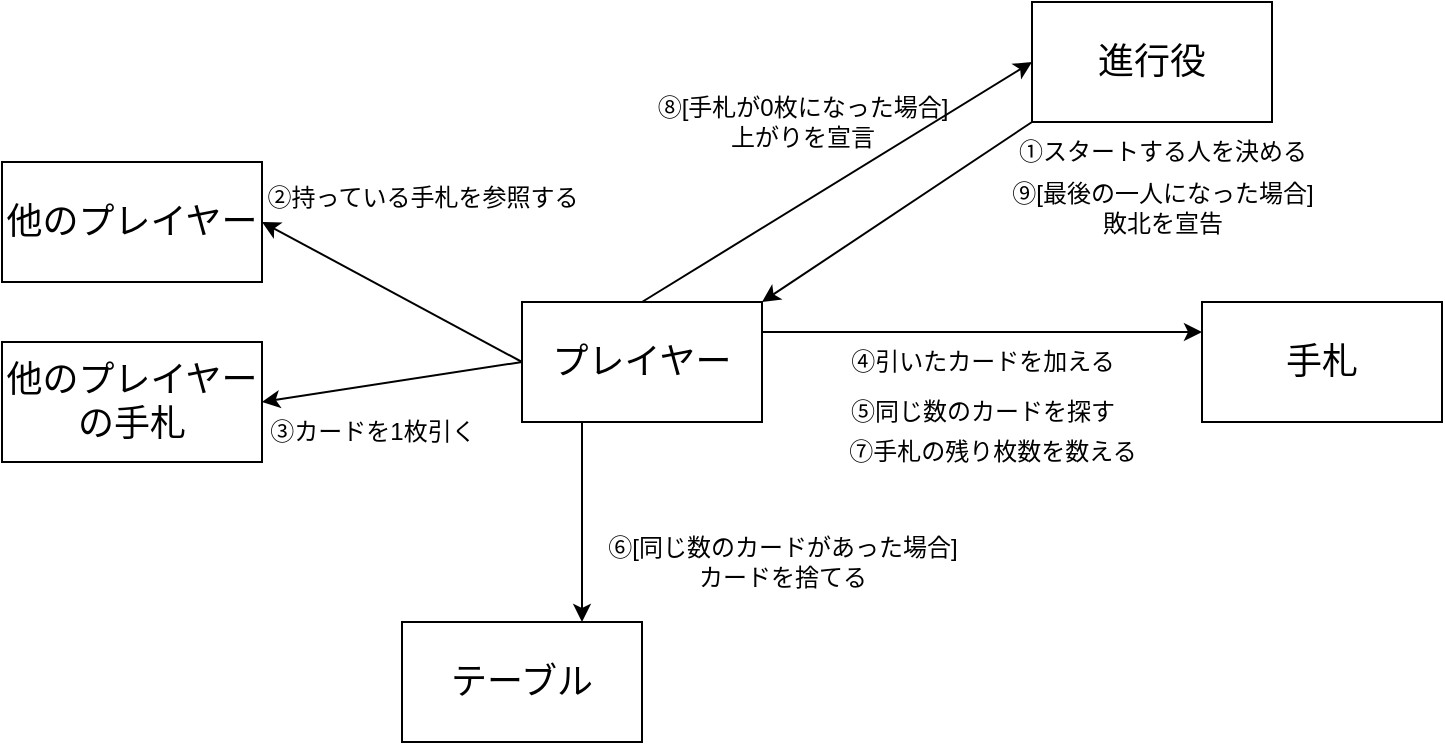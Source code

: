 <mxfile version="24.6.4" type="device" pages="2">
  <diagram name="ページ1" id="aIwpFEQqGn_vJWtlsd2o">
    <mxGraphModel dx="880" dy="468" grid="1" gridSize="10" guides="1" tooltips="1" connect="1" arrows="1" fold="1" page="1" pageScale="1" pageWidth="827" pageHeight="1169" math="0" shadow="0">
      <root>
        <mxCell id="0" />
        <mxCell id="1" parent="0" />
        <mxCell id="u9-nPKMHvhA5Z-NuaYr9-5" style="edgeStyle=orthogonalEdgeStyle;rounded=0;orthogonalLoop=1;jettySize=auto;html=1;exitX=1;exitY=0.25;exitDx=0;exitDy=0;entryX=0;entryY=0.25;entryDx=0;entryDy=0;" edge="1" parent="1" source="eZeUPHw5i1cNKLpDfQq0-1" target="eZeUPHw5i1cNKLpDfQq0-5">
          <mxGeometry relative="1" as="geometry" />
        </mxCell>
        <mxCell id="u9-nPKMHvhA5Z-NuaYr9-28" style="rounded=0;orthogonalLoop=1;jettySize=auto;html=1;exitX=0;exitY=0.5;exitDx=0;exitDy=0;entryX=1;entryY=0.5;entryDx=0;entryDy=0;" edge="1" parent="1" source="eZeUPHw5i1cNKLpDfQq0-1" target="u9-nPKMHvhA5Z-NuaYr9-27">
          <mxGeometry relative="1" as="geometry" />
        </mxCell>
        <mxCell id="XkOa2pSB_m3dujSVZVAh-1" style="rounded=0;orthogonalLoop=1;jettySize=auto;html=1;exitX=0.5;exitY=0;exitDx=0;exitDy=0;entryX=0;entryY=0.5;entryDx=0;entryDy=0;" edge="1" parent="1" source="eZeUPHw5i1cNKLpDfQq0-1" target="eZeUPHw5i1cNKLpDfQq0-3">
          <mxGeometry relative="1" as="geometry" />
        </mxCell>
        <mxCell id="eZeUPHw5i1cNKLpDfQq0-1" value="&lt;font style=&quot;font-size: 18px;&quot;&gt;プレイヤー&lt;/font&gt;" style="rounded=0;whiteSpace=wrap;html=1;" parent="1" vertex="1">
          <mxGeometry x="310" y="170" width="120" height="60" as="geometry" />
        </mxCell>
        <mxCell id="eZeUPHw5i1cNKLpDfQq0-2" value="&lt;font style=&quot;font-size: 18px;&quot;&gt;テーブル&lt;/font&gt;" style="rounded=0;whiteSpace=wrap;html=1;" parent="1" vertex="1">
          <mxGeometry x="250" y="330" width="120" height="60" as="geometry" />
        </mxCell>
        <mxCell id="eZeUPHw5i1cNKLpDfQq0-3" value="&lt;font style=&quot;font-size: 18px;&quot;&gt;進行役&lt;/font&gt;" style="rounded=0;whiteSpace=wrap;html=1;" parent="1" vertex="1">
          <mxGeometry x="565" y="20" width="120" height="60" as="geometry" />
        </mxCell>
        <mxCell id="eZeUPHw5i1cNKLpDfQq0-5" value="&lt;font style=&quot;font-size: 18px;&quot;&gt;手札&lt;/font&gt;" style="rounded=0;whiteSpace=wrap;html=1;" parent="1" vertex="1">
          <mxGeometry x="650" y="170" width="120" height="60" as="geometry" />
        </mxCell>
        <mxCell id="u9-nPKMHvhA5Z-NuaYr9-3" value="" style="endArrow=classic;html=1;rounded=0;exitX=0;exitY=1;exitDx=0;exitDy=0;entryX=1;entryY=0;entryDx=0;entryDy=0;" edge="1" parent="1" source="eZeUPHw5i1cNKLpDfQq0-3" target="eZeUPHw5i1cNKLpDfQq0-1">
          <mxGeometry width="50" height="50" relative="1" as="geometry">
            <mxPoint x="390" y="270" as="sourcePoint" />
            <mxPoint x="440" y="220" as="targetPoint" />
          </mxGeometry>
        </mxCell>
        <mxCell id="u9-nPKMHvhA5Z-NuaYr9-6" value="④引いたカードを加える" style="text;html=1;align=center;verticalAlign=middle;resizable=0;points=[];autosize=1;strokeColor=none;fillColor=none;" vertex="1" parent="1">
          <mxGeometry x="460" y="185" width="160" height="30" as="geometry" />
        </mxCell>
        <mxCell id="u9-nPKMHvhA5Z-NuaYr9-8" value="⑤同じ数のカードを探す" style="text;html=1;align=center;verticalAlign=middle;resizable=0;points=[];autosize=1;strokeColor=none;fillColor=none;" vertex="1" parent="1">
          <mxGeometry x="460" y="210" width="160" height="30" as="geometry" />
        </mxCell>
        <mxCell id="u9-nPKMHvhA5Z-NuaYr9-10" value="" style="endArrow=classic;html=1;rounded=0;entryX=0.75;entryY=0;entryDx=0;entryDy=0;exitX=0.25;exitY=1;exitDx=0;exitDy=0;" edge="1" parent="1" source="eZeUPHw5i1cNKLpDfQq0-1" target="eZeUPHw5i1cNKLpDfQq0-2">
          <mxGeometry width="50" height="50" relative="1" as="geometry">
            <mxPoint x="340" y="230" as="sourcePoint" />
            <mxPoint x="270" y="330" as="targetPoint" />
          </mxGeometry>
        </mxCell>
        <mxCell id="u9-nPKMHvhA5Z-NuaYr9-11" value="⑥[同じ数のカードがあった場合]&lt;div&gt;カードを捨てる&lt;/div&gt;" style="text;html=1;align=center;verticalAlign=middle;resizable=0;points=[];autosize=1;strokeColor=none;fillColor=none;" vertex="1" parent="1">
          <mxGeometry x="340" y="280" width="200" height="40" as="geometry" />
        </mxCell>
        <mxCell id="u9-nPKMHvhA5Z-NuaYr9-12" value="&lt;font style=&quot;font-size: 18px;&quot;&gt;他のプレイヤーの手札&lt;/font&gt;" style="rounded=0;whiteSpace=wrap;html=1;" vertex="1" parent="1">
          <mxGeometry x="50" y="190" width="130" height="60" as="geometry" />
        </mxCell>
        <mxCell id="u9-nPKMHvhA5Z-NuaYr9-14" value="" style="endArrow=classic;html=1;rounded=0;exitX=0;exitY=0.5;exitDx=0;exitDy=0;entryX=1;entryY=0.5;entryDx=0;entryDy=0;" edge="1" parent="1" source="eZeUPHw5i1cNKLpDfQq0-1" target="u9-nPKMHvhA5Z-NuaYr9-12">
          <mxGeometry width="50" height="50" relative="1" as="geometry">
            <mxPoint x="370" y="170" as="sourcePoint" />
            <mxPoint x="270" y="103" as="targetPoint" />
          </mxGeometry>
        </mxCell>
        <mxCell id="u9-nPKMHvhA5Z-NuaYr9-15" value="①スタートする人を決める" style="text;html=1;align=center;verticalAlign=middle;resizable=0;points=[];autosize=1;strokeColor=none;fillColor=none;" vertex="1" parent="1">
          <mxGeometry x="545" y="80" width="170" height="30" as="geometry" />
        </mxCell>
        <mxCell id="u9-nPKMHvhA5Z-NuaYr9-16" value="③カードを1枚引く" style="text;html=1;align=center;verticalAlign=middle;resizable=0;points=[];autosize=1;strokeColor=none;fillColor=none;" vertex="1" parent="1">
          <mxGeometry x="170" y="220" width="130" height="30" as="geometry" />
        </mxCell>
        <mxCell id="u9-nPKMHvhA5Z-NuaYr9-25" value="⑧[手札が0枚になった場合]&lt;div&gt;上がりを宣言&lt;/div&gt;" style="text;html=1;align=center;verticalAlign=middle;resizable=0;points=[];autosize=1;strokeColor=none;fillColor=none;" vertex="1" parent="1">
          <mxGeometry x="365" y="60" width="170" height="40" as="geometry" />
        </mxCell>
        <mxCell id="u9-nPKMHvhA5Z-NuaYr9-27" value="&lt;font style=&quot;font-size: 18px;&quot;&gt;他のプレイヤー&lt;/font&gt;" style="rounded=0;whiteSpace=wrap;html=1;" vertex="1" parent="1">
          <mxGeometry x="50" y="100" width="130" height="60" as="geometry" />
        </mxCell>
        <mxCell id="u9-nPKMHvhA5Z-NuaYr9-29" value="②持っている手札を参照する" style="text;html=1;align=center;verticalAlign=middle;resizable=0;points=[];autosize=1;strokeColor=none;fillColor=none;" vertex="1" parent="1">
          <mxGeometry x="170" y="103" width="180" height="30" as="geometry" />
        </mxCell>
        <mxCell id="u9-nPKMHvhA5Z-NuaYr9-32" value="⑦手札の残り枚数を数える" style="text;html=1;align=center;verticalAlign=middle;resizable=0;points=[];autosize=1;strokeColor=none;fillColor=none;" vertex="1" parent="1">
          <mxGeometry x="460" y="230" width="170" height="30" as="geometry" />
        </mxCell>
        <mxCell id="d4vhTgYhnhPiJD-_flhF-1" value="⑨[最後の一人になった場合]&lt;div&gt;敗北を宣告&lt;/div&gt;" style="text;html=1;align=center;verticalAlign=middle;resizable=0;points=[];autosize=1;strokeColor=none;fillColor=none;" vertex="1" parent="1">
          <mxGeometry x="545" y="103" width="170" height="40" as="geometry" />
        </mxCell>
      </root>
    </mxGraphModel>
  </diagram>
  <diagram id="XMQJdJLvWNHx52S-MuKj" name="ページ2">
    <mxGraphModel dx="880" dy="468" grid="1" gridSize="10" guides="1" tooltips="1" connect="1" arrows="1" fold="1" page="1" pageScale="1" pageWidth="827" pageHeight="1169" math="0" shadow="0">
      <root>
        <mxCell id="0" />
        <mxCell id="1" parent="0" />
        <mxCell id="mNidkF_pmGCWFMKnNkzL-5" value="" style="swimlane;startSize=0;" vertex="1" parent="1">
          <mxGeometry x="30" y="450" width="610" height="210" as="geometry" />
        </mxCell>
        <mxCell id="mNidkF_pmGCWFMKnNkzL-9" value="手札クラス" style="text;html=1;align=center;verticalAlign=middle;resizable=0;points=[];autosize=1;strokeColor=none;fillColor=none;" vertex="1" parent="mNidkF_pmGCWFMKnNkzL-5">
          <mxGeometry x="30" y="10" width="80" height="30" as="geometry" />
        </mxCell>
        <mxCell id="mNidkF_pmGCWFMKnNkzL-12" value="他のプレイヤーからカードを受け取り、手札に加える。" style="text;html=1;align=center;verticalAlign=middle;resizable=0;points=[];autosize=1;strokeColor=none;fillColor=none;" vertex="1" parent="mNidkF_pmGCWFMKnNkzL-5">
          <mxGeometry x="159" y="45" width="320" height="30" as="geometry" />
        </mxCell>
        <mxCell id="mNidkF_pmGCWFMKnNkzL-2" value="①カードを加える" style="text;strokeColor=none;fillColor=none;align=left;verticalAlign=middle;spacingLeft=4;spacingRight=4;overflow=hidden;points=[[0,0.5],[1,0.5]];portConstraint=eastwest;rotatable=0;whiteSpace=wrap;html=1;" vertex="1" parent="mNidkF_pmGCWFMKnNkzL-5">
          <mxGeometry x="5" y="45" width="130" height="30" as="geometry" />
        </mxCell>
        <mxCell id="mNidkF_pmGCWFMKnNkzL-3" value="②カードを引く" style="text;strokeColor=none;fillColor=none;align=left;verticalAlign=middle;spacingLeft=4;spacingRight=4;overflow=hidden;points=[[0,0.5],[1,0.5]];portConstraint=eastwest;rotatable=0;whiteSpace=wrap;html=1;" vertex="1" parent="mNidkF_pmGCWFMKnNkzL-5">
          <mxGeometry x="5" y="90" width="150" height="30" as="geometry" />
        </mxCell>
        <mxCell id="mNidkF_pmGCWFMKnNkzL-4" value="③同じ枚数のカードを探す" style="text;strokeColor=none;fillColor=none;align=left;verticalAlign=middle;spacingLeft=4;spacingRight=4;overflow=hidden;points=[[0,0.5],[1,0.5]];portConstraint=eastwest;rotatable=0;whiteSpace=wrap;html=1;" vertex="1" parent="mNidkF_pmGCWFMKnNkzL-5">
          <mxGeometry y="135" width="155" height="30" as="geometry" />
        </mxCell>
        <mxCell id="mNidkF_pmGCWFMKnNkzL-18" value="同じ数のカードを見つけてプレイヤークラスに伝える。" style="text;html=1;align=center;verticalAlign=middle;resizable=0;points=[];autosize=1;strokeColor=none;fillColor=none;" vertex="1" parent="mNidkF_pmGCWFMKnNkzL-5">
          <mxGeometry x="164" y="130" width="320" height="30" as="geometry" />
        </mxCell>
        <mxCell id="mNidkF_pmGCWFMKnNkzL-19" value="残りの手札枚数を数えてプレイヤークラスに伝える。" style="text;html=1;align=center;verticalAlign=middle;resizable=0;points=[];autosize=1;strokeColor=none;fillColor=none;" vertex="1" parent="mNidkF_pmGCWFMKnNkzL-5">
          <mxGeometry x="164" y="170" width="310" height="30" as="geometry" />
        </mxCell>
        <mxCell id="mNidkF_pmGCWFMKnNkzL-16" value="" style="endArrow=none;html=1;rounded=0;exitX=0;exitY=0.5;exitDx=0;exitDy=0;entryX=1;entryY=0.5;entryDx=0;entryDy=0;" edge="1" parent="mNidkF_pmGCWFMKnNkzL-5">
          <mxGeometry width="50" height="50" relative="1" as="geometry">
            <mxPoint y="80" as="sourcePoint" />
            <mxPoint x="610" y="80" as="targetPoint" />
          </mxGeometry>
        </mxCell>
        <mxCell id="mNidkF_pmGCWFMKnNkzL-10" value="" style="endArrow=none;html=1;rounded=0;exitX=0;exitY=0.25;exitDx=0;exitDy=0;entryX=1;entryY=0.25;entryDx=0;entryDy=0;" edge="1" parent="mNidkF_pmGCWFMKnNkzL-5">
          <mxGeometry width="50" height="50" relative="1" as="geometry">
            <mxPoint y="40" as="sourcePoint" />
            <mxPoint x="610" y="40" as="targetPoint" />
          </mxGeometry>
        </mxCell>
        <mxCell id="mNidkF_pmGCWFMKnNkzL-15" value="" style="endArrow=none;html=1;rounded=0;entryX=1;entryY=0.75;entryDx=0;entryDy=0;exitX=0;exitY=0.75;exitDx=0;exitDy=0;" edge="1" parent="mNidkF_pmGCWFMKnNkzL-5">
          <mxGeometry width="50" height="50" relative="1" as="geometry">
            <mxPoint y="130" as="sourcePoint" />
            <mxPoint x="610" y="130" as="targetPoint" />
            <Array as="points" />
          </mxGeometry>
        </mxCell>
        <mxCell id="L8lyZFpUuqGlU6GYID33-26" value="" style="endArrow=none;html=1;rounded=0;exitX=0;exitY=0.852;exitDx=0;exitDy=0;exitPerimeter=0;entryX=1;entryY=0.857;entryDx=0;entryDy=0;entryPerimeter=0;" edge="1" parent="mNidkF_pmGCWFMKnNkzL-5">
          <mxGeometry width="50" height="50" relative="1" as="geometry">
            <mxPoint y="170.0" as="sourcePoint" />
            <mxPoint x="610" y="171.05" as="targetPoint" />
          </mxGeometry>
        </mxCell>
        <mxCell id="L8lyZFpUuqGlU6GYID33-28" value="④枚数を数える" style="text;html=1;align=center;verticalAlign=middle;resizable=0;points=[];autosize=1;strokeColor=none;fillColor=none;" vertex="1" parent="mNidkF_pmGCWFMKnNkzL-5">
          <mxGeometry y="170" width="110" height="30" as="geometry" />
        </mxCell>
        <mxCell id="L8lyZFpUuqGlU6GYID33-29" value="他のプレイヤーにカードを渡す。" style="text;html=1;align=center;verticalAlign=middle;resizable=0;points=[];autosize=1;strokeColor=none;fillColor=none;" vertex="1" parent="mNidkF_pmGCWFMKnNkzL-5">
          <mxGeometry x="164" y="90" width="200" height="30" as="geometry" />
        </mxCell>
        <mxCell id="mNidkF_pmGCWFMKnNkzL-13" value="" style="endArrow=none;html=1;rounded=0;entryX=0.25;entryY=0;entryDx=0;entryDy=0;exitX=0.25;exitY=1;exitDx=0;exitDy=0;" edge="1" parent="1" source="mNidkF_pmGCWFMKnNkzL-5" target="mNidkF_pmGCWFMKnNkzL-5">
          <mxGeometry width="50" height="50" relative="1" as="geometry">
            <mxPoint x="390" y="270" as="sourcePoint" />
            <mxPoint x="440" y="220" as="targetPoint" />
            <Array as="points" />
          </mxGeometry>
        </mxCell>
        <mxCell id="mNidkF_pmGCWFMKnNkzL-20" value="" style="swimlane;startSize=0;" vertex="1" parent="1">
          <mxGeometry x="30" y="220" width="610" height="80" as="geometry" />
        </mxCell>
        <mxCell id="mNidkF_pmGCWFMKnNkzL-21" value="進行役クラス" style="text;html=1;align=center;verticalAlign=middle;resizable=0;points=[];autosize=1;strokeColor=none;fillColor=none;" vertex="1" parent="mNidkF_pmGCWFMKnNkzL-20">
          <mxGeometry x="20" y="10" width="100" height="30" as="geometry" />
        </mxCell>
        <mxCell id="mNidkF_pmGCWFMKnNkzL-22" value="上がった人をゲームから除外する。最後の一人になったら終了する。" style="text;html=1;align=center;verticalAlign=middle;resizable=0;points=[];autosize=1;strokeColor=none;fillColor=none;" vertex="1" parent="mNidkF_pmGCWFMKnNkzL-20">
          <mxGeometry x="150" y="45" width="400" height="30" as="geometry" />
        </mxCell>
        <mxCell id="mNidkF_pmGCWFMKnNkzL-24" value="①上がりを宣言する" style="text;strokeColor=none;fillColor=none;align=left;verticalAlign=middle;spacingLeft=4;spacingRight=4;overflow=hidden;points=[[0,0.5],[1,0.5]];portConstraint=eastwest;rotatable=0;whiteSpace=wrap;html=1;" vertex="1" parent="mNidkF_pmGCWFMKnNkzL-20">
          <mxGeometry x="10" y="45" width="130" height="30" as="geometry" />
        </mxCell>
        <mxCell id="mNidkF_pmGCWFMKnNkzL-29" value="" style="endArrow=none;html=1;rounded=0;exitX=0;exitY=0.25;exitDx=0;exitDy=0;entryX=1;entryY=0.25;entryDx=0;entryDy=0;" edge="1" parent="mNidkF_pmGCWFMKnNkzL-20">
          <mxGeometry width="50" height="50" relative="1" as="geometry">
            <mxPoint y="39" as="sourcePoint" />
            <mxPoint x="610" y="39" as="targetPoint" />
          </mxGeometry>
        </mxCell>
        <mxCell id="mNidkF_pmGCWFMKnNkzL-30" value="" style="endArrow=none;html=1;rounded=0;entryX=0.25;entryY=0;entryDx=0;entryDy=0;exitX=0.25;exitY=1;exitDx=0;exitDy=0;" edge="1" parent="1" source="mNidkF_pmGCWFMKnNkzL-20" target="mNidkF_pmGCWFMKnNkzL-20">
          <mxGeometry width="50" height="50" relative="1" as="geometry">
            <mxPoint x="390" y="450" as="sourcePoint" />
            <mxPoint x="440" y="400" as="targetPoint" />
            <Array as="points" />
          </mxGeometry>
        </mxCell>
        <mxCell id="L8lyZFpUuqGlU6GYID33-1" value="" style="swimlane;startSize=0;" vertex="1" parent="1">
          <mxGeometry x="30" y="50" width="610" height="150" as="geometry" />
        </mxCell>
        <mxCell id="L8lyZFpUuqGlU6GYID33-2" value="プレイヤークラス" style="text;html=1;align=center;verticalAlign=middle;resizable=0;points=[];autosize=1;strokeColor=none;fillColor=none;" vertex="1" parent="L8lyZFpUuqGlU6GYID33-1">
          <mxGeometry x="10" y="10" width="120" height="30" as="geometry" />
        </mxCell>
        <mxCell id="L8lyZFpUuqGlU6GYID33-3" value="カードを受け取り、手札に加える。同じ数のカードは捨てる。" style="text;html=1;align=center;verticalAlign=middle;resizable=0;points=[];autosize=1;strokeColor=none;fillColor=none;" vertex="1" parent="L8lyZFpUuqGlU6GYID33-1">
          <mxGeometry x="150" y="45" width="360" height="30" as="geometry" />
        </mxCell>
        <mxCell id="L8lyZFpUuqGlU6GYID33-4" value="" style="endArrow=none;html=1;rounded=0;exitX=0.328;exitY=1.013;exitDx=0;exitDy=0;exitPerimeter=0;" edge="1" parent="L8lyZFpUuqGlU6GYID33-1" target="L8lyZFpUuqGlU6GYID33-1">
          <mxGeometry width="50" height="50" relative="1" as="geometry">
            <mxPoint x="130.0" y="150.0" as="sourcePoint" />
            <mxPoint x="128.17" y="-3.9" as="targetPoint" />
          </mxGeometry>
        </mxCell>
        <mxCell id="L8lyZFpUuqGlU6GYID33-5" value="①カードを配る" style="text;strokeColor=none;fillColor=none;align=left;verticalAlign=middle;spacingLeft=4;spacingRight=4;overflow=hidden;points=[[0,0.5],[1,0.5]];portConstraint=eastwest;rotatable=0;whiteSpace=wrap;html=1;" vertex="1" parent="L8lyZFpUuqGlU6GYID33-1">
          <mxGeometry x="10" y="45" width="130" height="30" as="geometry" />
        </mxCell>
        <mxCell id="L8lyZFpUuqGlU6GYID33-6" value="②順番を指名する" style="text;strokeColor=none;fillColor=none;align=left;verticalAlign=middle;spacingLeft=4;spacingRight=4;overflow=hidden;points=[[0,0.5],[1,0.5]];portConstraint=eastwest;rotatable=0;whiteSpace=wrap;html=1;" vertex="1" parent="L8lyZFpUuqGlU6GYID33-1">
          <mxGeometry x="10" y="80" width="130" height="30" as="geometry" />
        </mxCell>
        <mxCell id="L8lyZFpUuqGlU6GYID33-7" value="③手札を出す" style="text;strokeColor=none;fillColor=none;align=left;verticalAlign=middle;spacingLeft=4;spacingRight=4;overflow=hidden;points=[[0,0.5],[1,0.5]];portConstraint=eastwest;rotatable=0;whiteSpace=wrap;html=1;" vertex="1" parent="L8lyZFpUuqGlU6GYID33-1">
          <mxGeometry x="10" y="120" width="130" height="30" as="geometry" />
        </mxCell>
        <mxCell id="L8lyZFpUuqGlU6GYID33-8" value="隣のプレイヤーからカードを一枚引いて手札に加える。同じ数のカードは捨てる。" style="text;html=1;align=center;verticalAlign=middle;resizable=0;points=[];autosize=1;strokeColor=none;fillColor=none;" vertex="1" parent="L8lyZFpUuqGlU6GYID33-1">
          <mxGeometry x="150" y="80" width="470" height="30" as="geometry" />
        </mxCell>
        <mxCell id="L8lyZFpUuqGlU6GYID33-9" value="自分のカードを相手のプレイヤーに出してカードを引かせる。" style="text;html=1;align=center;verticalAlign=middle;resizable=0;points=[];autosize=1;strokeColor=none;fillColor=none;" vertex="1" parent="L8lyZFpUuqGlU6GYID33-1">
          <mxGeometry x="150" y="120" width="360" height="30" as="geometry" />
        </mxCell>
        <mxCell id="L8lyZFpUuqGlU6GYID33-10" value="" style="endArrow=none;html=1;rounded=0;exitX=0;exitY=0.25;exitDx=0;exitDy=0;entryX=1;entryY=0.25;entryDx=0;entryDy=0;" edge="1" parent="1" source="L8lyZFpUuqGlU6GYID33-1" target="L8lyZFpUuqGlU6GYID33-1">
          <mxGeometry width="50" height="50" relative="1" as="geometry">
            <mxPoint x="400" y="280" as="sourcePoint" />
            <mxPoint x="450" y="230" as="targetPoint" />
          </mxGeometry>
        </mxCell>
        <mxCell id="L8lyZFpUuqGlU6GYID33-11" value="" style="endArrow=none;html=1;rounded=0;entryX=0.25;entryY=0;entryDx=0;entryDy=0;exitX=0.25;exitY=1;exitDx=0;exitDy=0;" edge="1" parent="1" source="L8lyZFpUuqGlU6GYID33-1" target="L8lyZFpUuqGlU6GYID33-1">
          <mxGeometry width="50" height="50" relative="1" as="geometry">
            <mxPoint x="400" y="280" as="sourcePoint" />
            <mxPoint x="450" y="230" as="targetPoint" />
            <Array as="points" />
          </mxGeometry>
        </mxCell>
        <mxCell id="L8lyZFpUuqGlU6GYID33-12" value="" style="endArrow=none;html=1;rounded=0;entryX=1;entryY=0.75;entryDx=0;entryDy=0;exitX=0;exitY=0.75;exitDx=0;exitDy=0;" edge="1" parent="1" source="L8lyZFpUuqGlU6GYID33-1" target="L8lyZFpUuqGlU6GYID33-1">
          <mxGeometry width="50" height="50" relative="1" as="geometry">
            <mxPoint x="30" y="300" as="sourcePoint" />
            <mxPoint x="640" y="150" as="targetPoint" />
            <Array as="points" />
          </mxGeometry>
        </mxCell>
        <mxCell id="L8lyZFpUuqGlU6GYID33-13" value="" style="endArrow=none;html=1;rounded=0;exitX=0;exitY=0.5;exitDx=0;exitDy=0;entryX=1;entryY=0.5;entryDx=0;entryDy=0;" edge="1" parent="1" source="L8lyZFpUuqGlU6GYID33-1" target="L8lyZFpUuqGlU6GYID33-1">
          <mxGeometry width="50" height="50" relative="1" as="geometry">
            <mxPoint x="340" y="210" as="sourcePoint" />
            <mxPoint x="390" y="160" as="targetPoint" />
          </mxGeometry>
        </mxCell>
        <mxCell id="L8lyZFpUuqGlU6GYID33-14" value="" style="swimlane;startSize=0;" vertex="1" parent="1">
          <mxGeometry x="30" y="330" width="610" height="80" as="geometry" />
        </mxCell>
        <mxCell id="L8lyZFpUuqGlU6GYID33-15" value="カードクラス" style="text;html=1;align=center;verticalAlign=middle;resizable=0;points=[];autosize=1;strokeColor=none;fillColor=none;" vertex="1" parent="L8lyZFpUuqGlU6GYID33-14">
          <mxGeometry x="20" y="10" width="100" height="30" as="geometry" />
        </mxCell>
        <mxCell id="L8lyZFpUuqGlU6GYID33-16" value="特になし" style="text;html=1;align=center;verticalAlign=middle;resizable=0;points=[];autosize=1;strokeColor=none;fillColor=none;" vertex="1" parent="L8lyZFpUuqGlU6GYID33-14">
          <mxGeometry x="160" y="45" width="70" height="30" as="geometry" />
        </mxCell>
        <mxCell id="L8lyZFpUuqGlU6GYID33-17" value="特になし" style="text;strokeColor=none;fillColor=none;align=left;verticalAlign=middle;spacingLeft=4;spacingRight=4;overflow=hidden;points=[[0,0.5],[1,0.5]];portConstraint=eastwest;rotatable=0;whiteSpace=wrap;html=1;" vertex="1" parent="L8lyZFpUuqGlU6GYID33-14">
          <mxGeometry x="10" y="45" width="130" height="30" as="geometry" />
        </mxCell>
        <mxCell id="L8lyZFpUuqGlU6GYID33-18" value="" style="endArrow=none;html=1;rounded=0;exitX=0;exitY=0.25;exitDx=0;exitDy=0;entryX=1;entryY=0.25;entryDx=0;entryDy=0;" edge="1" parent="L8lyZFpUuqGlU6GYID33-14">
          <mxGeometry width="50" height="50" relative="1" as="geometry">
            <mxPoint y="39" as="sourcePoint" />
            <mxPoint x="610" y="39" as="targetPoint" />
          </mxGeometry>
        </mxCell>
        <mxCell id="L8lyZFpUuqGlU6GYID33-19" value="" style="endArrow=none;html=1;rounded=0;entryX=0.25;entryY=0;entryDx=0;entryDy=0;exitX=0.25;exitY=1;exitDx=0;exitDy=0;" edge="1" parent="1" source="L8lyZFpUuqGlU6GYID33-14" target="L8lyZFpUuqGlU6GYID33-14">
          <mxGeometry width="50" height="50" relative="1" as="geometry">
            <mxPoint x="400" y="580" as="sourcePoint" />
            <mxPoint x="450" y="530" as="targetPoint" />
            <Array as="points" />
          </mxGeometry>
        </mxCell>
        <mxCell id="L8lyZFpUuqGlU6GYID33-20" value="" style="swimlane;startSize=0;" vertex="1" parent="1">
          <mxGeometry x="30" y="710" width="610" height="80" as="geometry" />
        </mxCell>
        <mxCell id="L8lyZFpUuqGlU6GYID33-21" value="テーブルクラス" style="text;html=1;align=center;verticalAlign=middle;resizable=0;points=[];autosize=1;strokeColor=none;fillColor=none;" vertex="1" parent="L8lyZFpUuqGlU6GYID33-20">
          <mxGeometry x="15" y="10" width="110" height="30" as="geometry" />
        </mxCell>
        <mxCell id="L8lyZFpUuqGlU6GYID33-22" value="テーブルにカードが捨てられる。" style="text;html=1;align=center;verticalAlign=middle;resizable=0;points=[];autosize=1;strokeColor=none;fillColor=none;" vertex="1" parent="L8lyZFpUuqGlU6GYID33-20">
          <mxGeometry x="160" y="45" width="200" height="30" as="geometry" />
        </mxCell>
        <mxCell id="L8lyZFpUuqGlU6GYID33-23" value="①カードを捨てる" style="text;strokeColor=none;fillColor=none;align=left;verticalAlign=middle;spacingLeft=4;spacingRight=4;overflow=hidden;points=[[0,0.5],[1,0.5]];portConstraint=eastwest;rotatable=0;whiteSpace=wrap;html=1;" vertex="1" parent="L8lyZFpUuqGlU6GYID33-20">
          <mxGeometry x="10" y="45" width="130" height="30" as="geometry" />
        </mxCell>
        <mxCell id="L8lyZFpUuqGlU6GYID33-24" value="" style="endArrow=none;html=1;rounded=0;exitX=0;exitY=0.25;exitDx=0;exitDy=0;entryX=1;entryY=0.25;entryDx=0;entryDy=0;" edge="1" parent="L8lyZFpUuqGlU6GYID33-20">
          <mxGeometry width="50" height="50" relative="1" as="geometry">
            <mxPoint y="39" as="sourcePoint" />
            <mxPoint x="610" y="39" as="targetPoint" />
          </mxGeometry>
        </mxCell>
        <mxCell id="L8lyZFpUuqGlU6GYID33-25" value="" style="endArrow=none;html=1;rounded=0;entryX=0.25;entryY=0;entryDx=0;entryDy=0;exitX=0.25;exitY=1;exitDx=0;exitDy=0;" edge="1" parent="1" source="L8lyZFpUuqGlU6GYID33-20" target="L8lyZFpUuqGlU6GYID33-20">
          <mxGeometry width="50" height="50" relative="1" as="geometry">
            <mxPoint x="400" y="870" as="sourcePoint" />
            <mxPoint x="450" y="820" as="targetPoint" />
            <Array as="points" />
          </mxGeometry>
        </mxCell>
      </root>
    </mxGraphModel>
  </diagram>
</mxfile>
